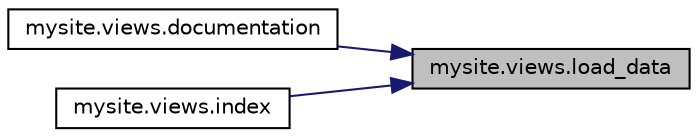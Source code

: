 digraph "mysite.views.load_data"
{
 // LATEX_PDF_SIZE
  edge [fontname="Helvetica",fontsize="10",labelfontname="Helvetica",labelfontsize="10"];
  node [fontname="Helvetica",fontsize="10",shape=record];
  rankdir="RL";
  Node1 [label="mysite.views.load_data",height=0.2,width=0.4,color="black", fillcolor="grey75", style="filled", fontcolor="black",tooltip=" "];
  Node1 -> Node2 [dir="back",color="midnightblue",fontsize="10",style="solid",fontname="Helvetica"];
  Node2 [label="mysite.views.documentation",height=0.2,width=0.4,color="black", fillcolor="white", style="filled",URL="$namespacemysite_1_1views.html#aeb0f0fc8fee95d8e065af72d7d5c9580",tooltip=" "];
  Node1 -> Node3 [dir="back",color="midnightblue",fontsize="10",style="solid",fontname="Helvetica"];
  Node3 [label="mysite.views.index",height=0.2,width=0.4,color="black", fillcolor="white", style="filled",URL="$namespacemysite_1_1views.html#aa34bc0c8bf0b8d0cdddc4fe3a75703af",tooltip=" "];
}
